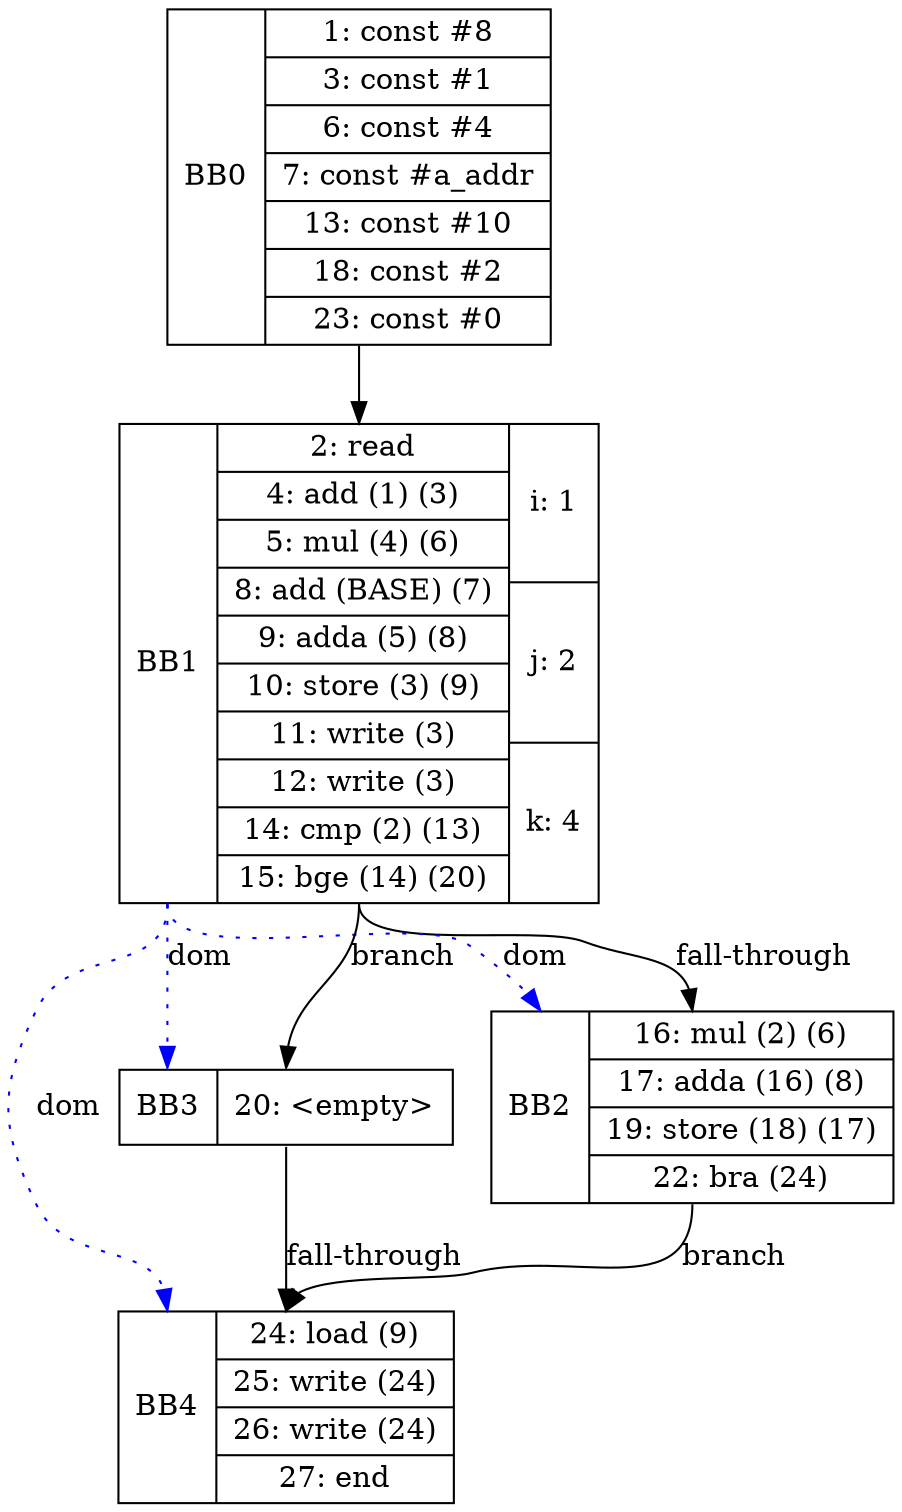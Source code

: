 digraph G {
bb0 [shape=record, label="<b>BB0 | {1: const #8|3: const #1|6: const #4|7: const #a_addr|13: const #10|18: const #2|23: const #0}"];
bb1 [shape=record, label="<b>BB1 | {2: read|4: add (1) (3)|5: mul (4) (6)|8: add (BASE) (7)|9: adda (5) (8)|10: store (3) (9)|11: write (3)|12: write (3)|14: cmp (2) (13)|15: bge (14) (20)}| {i: 1 | j: 2 | k: 4}"];
bb2 [shape=record, label="<b>BB2 | {16: mul (2) (6)|17: adda (16) (8)|19: store (18) (17)|22: bra (24)}"];
bb3 [shape=record, label="<b>BB3 | {20: \<empty\>}"];
bb4 [shape=record, label="<b>BB4 | {24: load (9)|25: write (24)|26: write (24)|27: end}"];
bb0:s -> bb1:n ;
bb1:s -> bb2:n [label="fall-through"];
bb1:s -> bb3:n [label="branch"];
bb2:s -> bb4:n [label="branch"];
bb3:s -> bb4:n [label="fall-through"];
bb1:b -> bb2:b [color=blue, style=dotted, label="dom"];
bb1:b -> bb3:b [color=blue, style=dotted, label="dom"];
bb1:b -> bb4:b [color=blue, style=dotted, label="dom"];
}